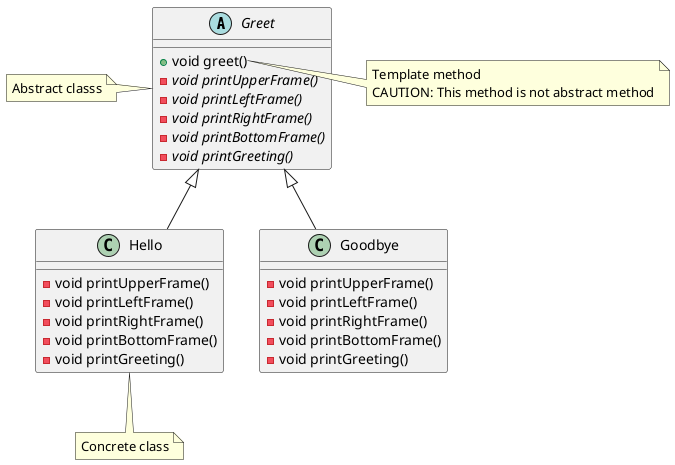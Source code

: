 @startuml
abstract class Greet {
  +void greet()
  -{abstract} void printUpperFrame()
  -{abstract} void printLeftFrame()
  -{abstract} void printRightFrame()
  -{abstract} void printBottomFrame()
  -{abstract} void printGreeting()
}
note left of Greet
  Abstract classs
end note
note right of Greet::greet
  Template method
  CAUTION: This method is not abstract method
end note

class Hello {
  -void printUpperFrame()
  -void printLeftFrame()
  -void printRightFrame()
  -void printBottomFrame()
  -void printGreeting()
}
Greet <|-- Hello
note bottom of Hello
  Concrete class
end note

class Goodbye {
  -void printUpperFrame()
  -void printLeftFrame()
  -void printRightFrame()
  -void printBottomFrame()
  -void printGreeting()
}
Greet <|-- Goodbye

@enduml

